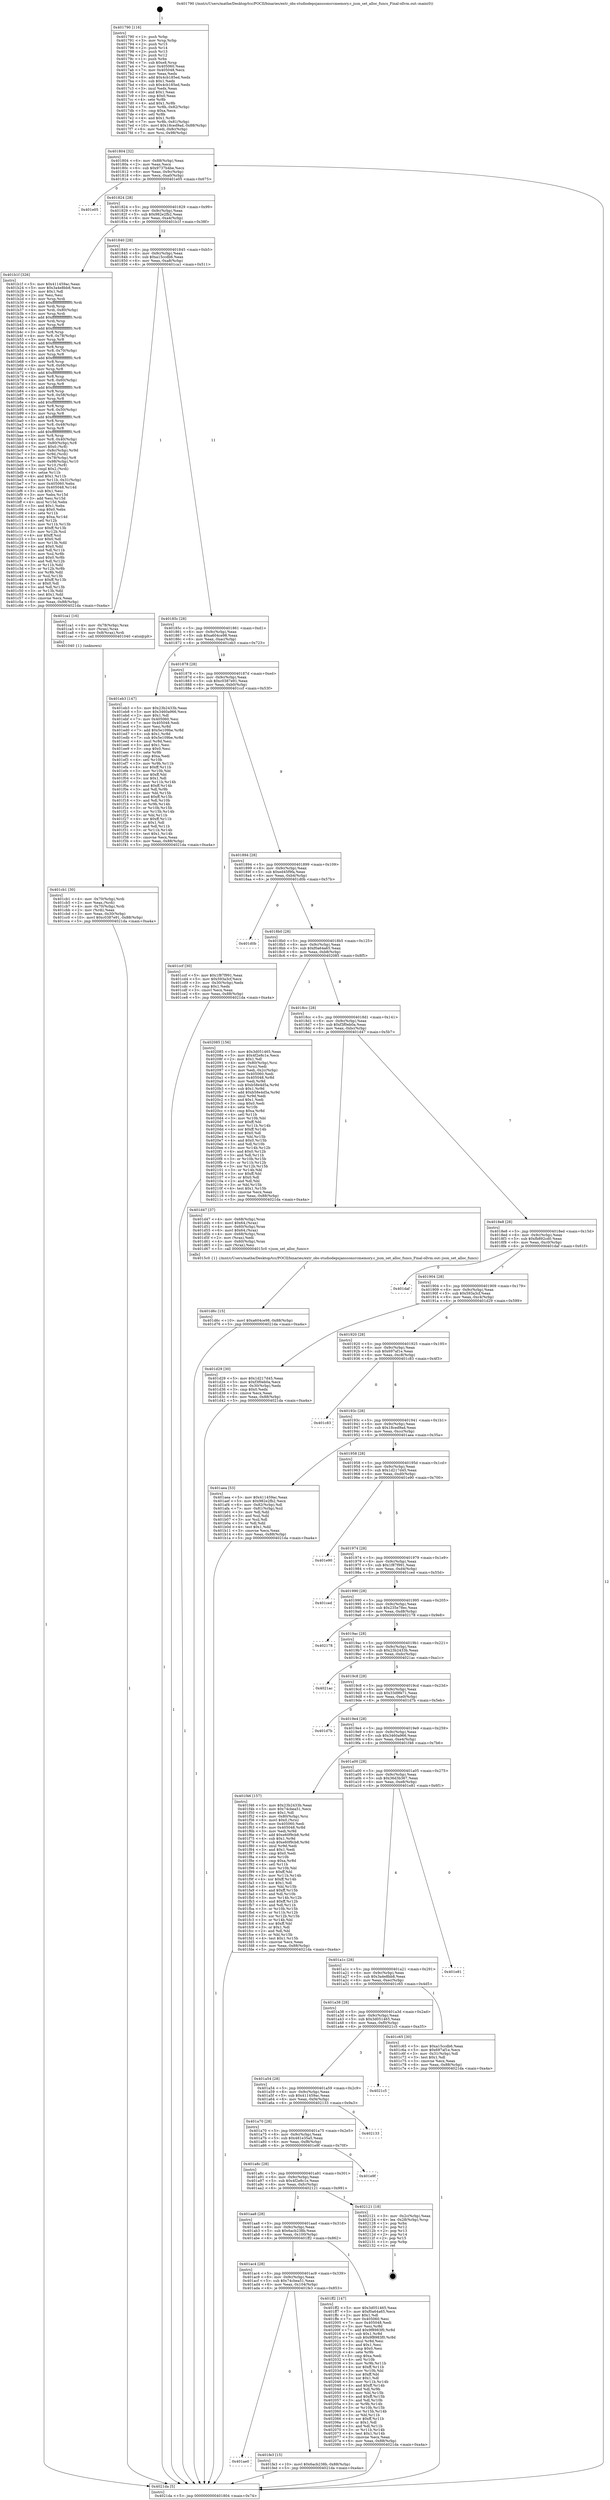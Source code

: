 digraph "0x401790" {
  label = "0x401790 (/mnt/c/Users/mathe/Desktop/tcc/POCII/binaries/extr_obs-studiodepsjanssonsrcmemory.c_json_set_alloc_funcs_Final-ollvm.out::main(0))"
  labelloc = "t"
  node[shape=record]

  Entry [label="",width=0.3,height=0.3,shape=circle,fillcolor=black,style=filled]
  "0x401804" [label="{
     0x401804 [32]\l
     | [instrs]\l
     &nbsp;&nbsp;0x401804 \<+6\>: mov -0x88(%rbp),%eax\l
     &nbsp;&nbsp;0x40180a \<+2\>: mov %eax,%ecx\l
     &nbsp;&nbsp;0x40180c \<+6\>: sub $0x9737b4be,%ecx\l
     &nbsp;&nbsp;0x401812 \<+6\>: mov %eax,-0x9c(%rbp)\l
     &nbsp;&nbsp;0x401818 \<+6\>: mov %ecx,-0xa0(%rbp)\l
     &nbsp;&nbsp;0x40181e \<+6\>: je 0000000000401e05 \<main+0x675\>\l
  }"]
  "0x401e05" [label="{
     0x401e05\l
  }", style=dashed]
  "0x401824" [label="{
     0x401824 [28]\l
     | [instrs]\l
     &nbsp;&nbsp;0x401824 \<+5\>: jmp 0000000000401829 \<main+0x99\>\l
     &nbsp;&nbsp;0x401829 \<+6\>: mov -0x9c(%rbp),%eax\l
     &nbsp;&nbsp;0x40182f \<+5\>: sub $0x982e2fb2,%eax\l
     &nbsp;&nbsp;0x401834 \<+6\>: mov %eax,-0xa4(%rbp)\l
     &nbsp;&nbsp;0x40183a \<+6\>: je 0000000000401b1f \<main+0x38f\>\l
  }"]
  Exit [label="",width=0.3,height=0.3,shape=circle,fillcolor=black,style=filled,peripheries=2]
  "0x401b1f" [label="{
     0x401b1f [326]\l
     | [instrs]\l
     &nbsp;&nbsp;0x401b1f \<+5\>: mov $0x411459ac,%eax\l
     &nbsp;&nbsp;0x401b24 \<+5\>: mov $0x3a4e8bb8,%ecx\l
     &nbsp;&nbsp;0x401b29 \<+2\>: mov $0x1,%dl\l
     &nbsp;&nbsp;0x401b2b \<+2\>: xor %esi,%esi\l
     &nbsp;&nbsp;0x401b2d \<+3\>: mov %rsp,%rdi\l
     &nbsp;&nbsp;0x401b30 \<+4\>: add $0xfffffffffffffff0,%rdi\l
     &nbsp;&nbsp;0x401b34 \<+3\>: mov %rdi,%rsp\l
     &nbsp;&nbsp;0x401b37 \<+4\>: mov %rdi,-0x80(%rbp)\l
     &nbsp;&nbsp;0x401b3b \<+3\>: mov %rsp,%rdi\l
     &nbsp;&nbsp;0x401b3e \<+4\>: add $0xfffffffffffffff0,%rdi\l
     &nbsp;&nbsp;0x401b42 \<+3\>: mov %rdi,%rsp\l
     &nbsp;&nbsp;0x401b45 \<+3\>: mov %rsp,%r8\l
     &nbsp;&nbsp;0x401b48 \<+4\>: add $0xfffffffffffffff0,%r8\l
     &nbsp;&nbsp;0x401b4c \<+3\>: mov %r8,%rsp\l
     &nbsp;&nbsp;0x401b4f \<+4\>: mov %r8,-0x78(%rbp)\l
     &nbsp;&nbsp;0x401b53 \<+3\>: mov %rsp,%r8\l
     &nbsp;&nbsp;0x401b56 \<+4\>: add $0xfffffffffffffff0,%r8\l
     &nbsp;&nbsp;0x401b5a \<+3\>: mov %r8,%rsp\l
     &nbsp;&nbsp;0x401b5d \<+4\>: mov %r8,-0x70(%rbp)\l
     &nbsp;&nbsp;0x401b61 \<+3\>: mov %rsp,%r8\l
     &nbsp;&nbsp;0x401b64 \<+4\>: add $0xfffffffffffffff0,%r8\l
     &nbsp;&nbsp;0x401b68 \<+3\>: mov %r8,%rsp\l
     &nbsp;&nbsp;0x401b6b \<+4\>: mov %r8,-0x68(%rbp)\l
     &nbsp;&nbsp;0x401b6f \<+3\>: mov %rsp,%r8\l
     &nbsp;&nbsp;0x401b72 \<+4\>: add $0xfffffffffffffff0,%r8\l
     &nbsp;&nbsp;0x401b76 \<+3\>: mov %r8,%rsp\l
     &nbsp;&nbsp;0x401b79 \<+4\>: mov %r8,-0x60(%rbp)\l
     &nbsp;&nbsp;0x401b7d \<+3\>: mov %rsp,%r8\l
     &nbsp;&nbsp;0x401b80 \<+4\>: add $0xfffffffffffffff0,%r8\l
     &nbsp;&nbsp;0x401b84 \<+3\>: mov %r8,%rsp\l
     &nbsp;&nbsp;0x401b87 \<+4\>: mov %r8,-0x58(%rbp)\l
     &nbsp;&nbsp;0x401b8b \<+3\>: mov %rsp,%r8\l
     &nbsp;&nbsp;0x401b8e \<+4\>: add $0xfffffffffffffff0,%r8\l
     &nbsp;&nbsp;0x401b92 \<+3\>: mov %r8,%rsp\l
     &nbsp;&nbsp;0x401b95 \<+4\>: mov %r8,-0x50(%rbp)\l
     &nbsp;&nbsp;0x401b99 \<+3\>: mov %rsp,%r8\l
     &nbsp;&nbsp;0x401b9c \<+4\>: add $0xfffffffffffffff0,%r8\l
     &nbsp;&nbsp;0x401ba0 \<+3\>: mov %r8,%rsp\l
     &nbsp;&nbsp;0x401ba3 \<+4\>: mov %r8,-0x48(%rbp)\l
     &nbsp;&nbsp;0x401ba7 \<+3\>: mov %rsp,%r8\l
     &nbsp;&nbsp;0x401baa \<+4\>: add $0xfffffffffffffff0,%r8\l
     &nbsp;&nbsp;0x401bae \<+3\>: mov %r8,%rsp\l
     &nbsp;&nbsp;0x401bb1 \<+4\>: mov %r8,-0x40(%rbp)\l
     &nbsp;&nbsp;0x401bb5 \<+4\>: mov -0x80(%rbp),%r8\l
     &nbsp;&nbsp;0x401bb9 \<+7\>: movl $0x0,(%r8)\l
     &nbsp;&nbsp;0x401bc0 \<+7\>: mov -0x8c(%rbp),%r9d\l
     &nbsp;&nbsp;0x401bc7 \<+3\>: mov %r9d,(%rdi)\l
     &nbsp;&nbsp;0x401bca \<+4\>: mov -0x78(%rbp),%r8\l
     &nbsp;&nbsp;0x401bce \<+7\>: mov -0x98(%rbp),%r10\l
     &nbsp;&nbsp;0x401bd5 \<+3\>: mov %r10,(%r8)\l
     &nbsp;&nbsp;0x401bd8 \<+3\>: cmpl $0x2,(%rdi)\l
     &nbsp;&nbsp;0x401bdb \<+4\>: setne %r11b\l
     &nbsp;&nbsp;0x401bdf \<+4\>: and $0x1,%r11b\l
     &nbsp;&nbsp;0x401be3 \<+4\>: mov %r11b,-0x31(%rbp)\l
     &nbsp;&nbsp;0x401be7 \<+7\>: mov 0x405060,%ebx\l
     &nbsp;&nbsp;0x401bee \<+8\>: mov 0x405048,%r14d\l
     &nbsp;&nbsp;0x401bf6 \<+3\>: sub $0x1,%esi\l
     &nbsp;&nbsp;0x401bf9 \<+3\>: mov %ebx,%r15d\l
     &nbsp;&nbsp;0x401bfc \<+3\>: add %esi,%r15d\l
     &nbsp;&nbsp;0x401bff \<+4\>: imul %r15d,%ebx\l
     &nbsp;&nbsp;0x401c03 \<+3\>: and $0x1,%ebx\l
     &nbsp;&nbsp;0x401c06 \<+3\>: cmp $0x0,%ebx\l
     &nbsp;&nbsp;0x401c09 \<+4\>: sete %r11b\l
     &nbsp;&nbsp;0x401c0d \<+4\>: cmp $0xa,%r14d\l
     &nbsp;&nbsp;0x401c11 \<+4\>: setl %r12b\l
     &nbsp;&nbsp;0x401c15 \<+3\>: mov %r11b,%r13b\l
     &nbsp;&nbsp;0x401c18 \<+4\>: xor $0xff,%r13b\l
     &nbsp;&nbsp;0x401c1c \<+3\>: mov %r12b,%sil\l
     &nbsp;&nbsp;0x401c1f \<+4\>: xor $0xff,%sil\l
     &nbsp;&nbsp;0x401c23 \<+3\>: xor $0x0,%dl\l
     &nbsp;&nbsp;0x401c26 \<+3\>: mov %r13b,%dil\l
     &nbsp;&nbsp;0x401c29 \<+4\>: and $0x0,%dil\l
     &nbsp;&nbsp;0x401c2d \<+3\>: and %dl,%r11b\l
     &nbsp;&nbsp;0x401c30 \<+3\>: mov %sil,%r8b\l
     &nbsp;&nbsp;0x401c33 \<+4\>: and $0x0,%r8b\l
     &nbsp;&nbsp;0x401c37 \<+3\>: and %dl,%r12b\l
     &nbsp;&nbsp;0x401c3a \<+3\>: or %r11b,%dil\l
     &nbsp;&nbsp;0x401c3d \<+3\>: or %r12b,%r8b\l
     &nbsp;&nbsp;0x401c40 \<+3\>: xor %r8b,%dil\l
     &nbsp;&nbsp;0x401c43 \<+3\>: or %sil,%r13b\l
     &nbsp;&nbsp;0x401c46 \<+4\>: xor $0xff,%r13b\l
     &nbsp;&nbsp;0x401c4a \<+3\>: or $0x0,%dl\l
     &nbsp;&nbsp;0x401c4d \<+3\>: and %dl,%r13b\l
     &nbsp;&nbsp;0x401c50 \<+3\>: or %r13b,%dil\l
     &nbsp;&nbsp;0x401c53 \<+4\>: test $0x1,%dil\l
     &nbsp;&nbsp;0x401c57 \<+3\>: cmovne %ecx,%eax\l
     &nbsp;&nbsp;0x401c5a \<+6\>: mov %eax,-0x88(%rbp)\l
     &nbsp;&nbsp;0x401c60 \<+5\>: jmp 00000000004021da \<main+0xa4a\>\l
  }"]
  "0x401840" [label="{
     0x401840 [28]\l
     | [instrs]\l
     &nbsp;&nbsp;0x401840 \<+5\>: jmp 0000000000401845 \<main+0xb5\>\l
     &nbsp;&nbsp;0x401845 \<+6\>: mov -0x9c(%rbp),%eax\l
     &nbsp;&nbsp;0x40184b \<+5\>: sub $0xa15ccdb6,%eax\l
     &nbsp;&nbsp;0x401850 \<+6\>: mov %eax,-0xa8(%rbp)\l
     &nbsp;&nbsp;0x401856 \<+6\>: je 0000000000401ca1 \<main+0x511\>\l
  }"]
  "0x401ae0" [label="{
     0x401ae0\l
  }", style=dashed]
  "0x401ca1" [label="{
     0x401ca1 [16]\l
     | [instrs]\l
     &nbsp;&nbsp;0x401ca1 \<+4\>: mov -0x78(%rbp),%rax\l
     &nbsp;&nbsp;0x401ca5 \<+3\>: mov (%rax),%rax\l
     &nbsp;&nbsp;0x401ca8 \<+4\>: mov 0x8(%rax),%rdi\l
     &nbsp;&nbsp;0x401cac \<+5\>: call 0000000000401040 \<atoi@plt\>\l
     | [calls]\l
     &nbsp;&nbsp;0x401040 \{1\} (unknown)\l
  }"]
  "0x40185c" [label="{
     0x40185c [28]\l
     | [instrs]\l
     &nbsp;&nbsp;0x40185c \<+5\>: jmp 0000000000401861 \<main+0xd1\>\l
     &nbsp;&nbsp;0x401861 \<+6\>: mov -0x9c(%rbp),%eax\l
     &nbsp;&nbsp;0x401867 \<+5\>: sub $0xa604ce98,%eax\l
     &nbsp;&nbsp;0x40186c \<+6\>: mov %eax,-0xac(%rbp)\l
     &nbsp;&nbsp;0x401872 \<+6\>: je 0000000000401eb3 \<main+0x723\>\l
  }"]
  "0x401fe3" [label="{
     0x401fe3 [15]\l
     | [instrs]\l
     &nbsp;&nbsp;0x401fe3 \<+10\>: movl $0x6acb238b,-0x88(%rbp)\l
     &nbsp;&nbsp;0x401fed \<+5\>: jmp 00000000004021da \<main+0xa4a\>\l
  }"]
  "0x401eb3" [label="{
     0x401eb3 [147]\l
     | [instrs]\l
     &nbsp;&nbsp;0x401eb3 \<+5\>: mov $0x23b2433b,%eax\l
     &nbsp;&nbsp;0x401eb8 \<+5\>: mov $0x3460a966,%ecx\l
     &nbsp;&nbsp;0x401ebd \<+2\>: mov $0x1,%dl\l
     &nbsp;&nbsp;0x401ebf \<+7\>: mov 0x405060,%esi\l
     &nbsp;&nbsp;0x401ec6 \<+7\>: mov 0x405048,%edi\l
     &nbsp;&nbsp;0x401ecd \<+3\>: mov %esi,%r8d\l
     &nbsp;&nbsp;0x401ed0 \<+7\>: add $0x5e109be,%r8d\l
     &nbsp;&nbsp;0x401ed7 \<+4\>: sub $0x1,%r8d\l
     &nbsp;&nbsp;0x401edb \<+7\>: sub $0x5e109be,%r8d\l
     &nbsp;&nbsp;0x401ee2 \<+4\>: imul %r8d,%esi\l
     &nbsp;&nbsp;0x401ee6 \<+3\>: and $0x1,%esi\l
     &nbsp;&nbsp;0x401ee9 \<+3\>: cmp $0x0,%esi\l
     &nbsp;&nbsp;0x401eec \<+4\>: sete %r9b\l
     &nbsp;&nbsp;0x401ef0 \<+3\>: cmp $0xa,%edi\l
     &nbsp;&nbsp;0x401ef3 \<+4\>: setl %r10b\l
     &nbsp;&nbsp;0x401ef7 \<+3\>: mov %r9b,%r11b\l
     &nbsp;&nbsp;0x401efa \<+4\>: xor $0xff,%r11b\l
     &nbsp;&nbsp;0x401efe \<+3\>: mov %r10b,%bl\l
     &nbsp;&nbsp;0x401f01 \<+3\>: xor $0xff,%bl\l
     &nbsp;&nbsp;0x401f04 \<+3\>: xor $0x1,%dl\l
     &nbsp;&nbsp;0x401f07 \<+3\>: mov %r11b,%r14b\l
     &nbsp;&nbsp;0x401f0a \<+4\>: and $0xff,%r14b\l
     &nbsp;&nbsp;0x401f0e \<+3\>: and %dl,%r9b\l
     &nbsp;&nbsp;0x401f11 \<+3\>: mov %bl,%r15b\l
     &nbsp;&nbsp;0x401f14 \<+4\>: and $0xff,%r15b\l
     &nbsp;&nbsp;0x401f18 \<+3\>: and %dl,%r10b\l
     &nbsp;&nbsp;0x401f1b \<+3\>: or %r9b,%r14b\l
     &nbsp;&nbsp;0x401f1e \<+3\>: or %r10b,%r15b\l
     &nbsp;&nbsp;0x401f21 \<+3\>: xor %r15b,%r14b\l
     &nbsp;&nbsp;0x401f24 \<+3\>: or %bl,%r11b\l
     &nbsp;&nbsp;0x401f27 \<+4\>: xor $0xff,%r11b\l
     &nbsp;&nbsp;0x401f2b \<+3\>: or $0x1,%dl\l
     &nbsp;&nbsp;0x401f2e \<+3\>: and %dl,%r11b\l
     &nbsp;&nbsp;0x401f31 \<+3\>: or %r11b,%r14b\l
     &nbsp;&nbsp;0x401f34 \<+4\>: test $0x1,%r14b\l
     &nbsp;&nbsp;0x401f38 \<+3\>: cmovne %ecx,%eax\l
     &nbsp;&nbsp;0x401f3b \<+6\>: mov %eax,-0x88(%rbp)\l
     &nbsp;&nbsp;0x401f41 \<+5\>: jmp 00000000004021da \<main+0xa4a\>\l
  }"]
  "0x401878" [label="{
     0x401878 [28]\l
     | [instrs]\l
     &nbsp;&nbsp;0x401878 \<+5\>: jmp 000000000040187d \<main+0xed\>\l
     &nbsp;&nbsp;0x40187d \<+6\>: mov -0x9c(%rbp),%eax\l
     &nbsp;&nbsp;0x401883 \<+5\>: sub $0xc0387e91,%eax\l
     &nbsp;&nbsp;0x401888 \<+6\>: mov %eax,-0xb0(%rbp)\l
     &nbsp;&nbsp;0x40188e \<+6\>: je 0000000000401ccf \<main+0x53f\>\l
  }"]
  "0x401ac4" [label="{
     0x401ac4 [28]\l
     | [instrs]\l
     &nbsp;&nbsp;0x401ac4 \<+5\>: jmp 0000000000401ac9 \<main+0x339\>\l
     &nbsp;&nbsp;0x401ac9 \<+6\>: mov -0x9c(%rbp),%eax\l
     &nbsp;&nbsp;0x401acf \<+5\>: sub $0x74cbea51,%eax\l
     &nbsp;&nbsp;0x401ad4 \<+6\>: mov %eax,-0x104(%rbp)\l
     &nbsp;&nbsp;0x401ada \<+6\>: je 0000000000401fe3 \<main+0x853\>\l
  }"]
  "0x401ccf" [label="{
     0x401ccf [30]\l
     | [instrs]\l
     &nbsp;&nbsp;0x401ccf \<+5\>: mov $0x1f87f991,%eax\l
     &nbsp;&nbsp;0x401cd4 \<+5\>: mov $0x593a3cf,%ecx\l
     &nbsp;&nbsp;0x401cd9 \<+3\>: mov -0x30(%rbp),%edx\l
     &nbsp;&nbsp;0x401cdc \<+3\>: cmp $0x1,%edx\l
     &nbsp;&nbsp;0x401cdf \<+3\>: cmovl %ecx,%eax\l
     &nbsp;&nbsp;0x401ce2 \<+6\>: mov %eax,-0x88(%rbp)\l
     &nbsp;&nbsp;0x401ce8 \<+5\>: jmp 00000000004021da \<main+0xa4a\>\l
  }"]
  "0x401894" [label="{
     0x401894 [28]\l
     | [instrs]\l
     &nbsp;&nbsp;0x401894 \<+5\>: jmp 0000000000401899 \<main+0x109\>\l
     &nbsp;&nbsp;0x401899 \<+6\>: mov -0x9c(%rbp),%eax\l
     &nbsp;&nbsp;0x40189f \<+5\>: sub $0xed45f9fa,%eax\l
     &nbsp;&nbsp;0x4018a4 \<+6\>: mov %eax,-0xb4(%rbp)\l
     &nbsp;&nbsp;0x4018aa \<+6\>: je 0000000000401d0b \<main+0x57b\>\l
  }"]
  "0x401ff2" [label="{
     0x401ff2 [147]\l
     | [instrs]\l
     &nbsp;&nbsp;0x401ff2 \<+5\>: mov $0x3d051465,%eax\l
     &nbsp;&nbsp;0x401ff7 \<+5\>: mov $0xf0a64a65,%ecx\l
     &nbsp;&nbsp;0x401ffc \<+2\>: mov $0x1,%dl\l
     &nbsp;&nbsp;0x401ffe \<+7\>: mov 0x405060,%esi\l
     &nbsp;&nbsp;0x402005 \<+7\>: mov 0x405048,%edi\l
     &nbsp;&nbsp;0x40200c \<+3\>: mov %esi,%r8d\l
     &nbsp;&nbsp;0x40200f \<+7\>: add $0x9f8983f0,%r8d\l
     &nbsp;&nbsp;0x402016 \<+4\>: sub $0x1,%r8d\l
     &nbsp;&nbsp;0x40201a \<+7\>: sub $0x9f8983f0,%r8d\l
     &nbsp;&nbsp;0x402021 \<+4\>: imul %r8d,%esi\l
     &nbsp;&nbsp;0x402025 \<+3\>: and $0x1,%esi\l
     &nbsp;&nbsp;0x402028 \<+3\>: cmp $0x0,%esi\l
     &nbsp;&nbsp;0x40202b \<+4\>: sete %r9b\l
     &nbsp;&nbsp;0x40202f \<+3\>: cmp $0xa,%edi\l
     &nbsp;&nbsp;0x402032 \<+4\>: setl %r10b\l
     &nbsp;&nbsp;0x402036 \<+3\>: mov %r9b,%r11b\l
     &nbsp;&nbsp;0x402039 \<+4\>: xor $0xff,%r11b\l
     &nbsp;&nbsp;0x40203d \<+3\>: mov %r10b,%bl\l
     &nbsp;&nbsp;0x402040 \<+3\>: xor $0xff,%bl\l
     &nbsp;&nbsp;0x402043 \<+3\>: xor $0x1,%dl\l
     &nbsp;&nbsp;0x402046 \<+3\>: mov %r11b,%r14b\l
     &nbsp;&nbsp;0x402049 \<+4\>: and $0xff,%r14b\l
     &nbsp;&nbsp;0x40204d \<+3\>: and %dl,%r9b\l
     &nbsp;&nbsp;0x402050 \<+3\>: mov %bl,%r15b\l
     &nbsp;&nbsp;0x402053 \<+4\>: and $0xff,%r15b\l
     &nbsp;&nbsp;0x402057 \<+3\>: and %dl,%r10b\l
     &nbsp;&nbsp;0x40205a \<+3\>: or %r9b,%r14b\l
     &nbsp;&nbsp;0x40205d \<+3\>: or %r10b,%r15b\l
     &nbsp;&nbsp;0x402060 \<+3\>: xor %r15b,%r14b\l
     &nbsp;&nbsp;0x402063 \<+3\>: or %bl,%r11b\l
     &nbsp;&nbsp;0x402066 \<+4\>: xor $0xff,%r11b\l
     &nbsp;&nbsp;0x40206a \<+3\>: or $0x1,%dl\l
     &nbsp;&nbsp;0x40206d \<+3\>: and %dl,%r11b\l
     &nbsp;&nbsp;0x402070 \<+3\>: or %r11b,%r14b\l
     &nbsp;&nbsp;0x402073 \<+4\>: test $0x1,%r14b\l
     &nbsp;&nbsp;0x402077 \<+3\>: cmovne %ecx,%eax\l
     &nbsp;&nbsp;0x40207a \<+6\>: mov %eax,-0x88(%rbp)\l
     &nbsp;&nbsp;0x402080 \<+5\>: jmp 00000000004021da \<main+0xa4a\>\l
  }"]
  "0x401d0b" [label="{
     0x401d0b\l
  }", style=dashed]
  "0x4018b0" [label="{
     0x4018b0 [28]\l
     | [instrs]\l
     &nbsp;&nbsp;0x4018b0 \<+5\>: jmp 00000000004018b5 \<main+0x125\>\l
     &nbsp;&nbsp;0x4018b5 \<+6\>: mov -0x9c(%rbp),%eax\l
     &nbsp;&nbsp;0x4018bb \<+5\>: sub $0xf0a64a65,%eax\l
     &nbsp;&nbsp;0x4018c0 \<+6\>: mov %eax,-0xb8(%rbp)\l
     &nbsp;&nbsp;0x4018c6 \<+6\>: je 0000000000402085 \<main+0x8f5\>\l
  }"]
  "0x401aa8" [label="{
     0x401aa8 [28]\l
     | [instrs]\l
     &nbsp;&nbsp;0x401aa8 \<+5\>: jmp 0000000000401aad \<main+0x31d\>\l
     &nbsp;&nbsp;0x401aad \<+6\>: mov -0x9c(%rbp),%eax\l
     &nbsp;&nbsp;0x401ab3 \<+5\>: sub $0x6acb238b,%eax\l
     &nbsp;&nbsp;0x401ab8 \<+6\>: mov %eax,-0x100(%rbp)\l
     &nbsp;&nbsp;0x401abe \<+6\>: je 0000000000401ff2 \<main+0x862\>\l
  }"]
  "0x402085" [label="{
     0x402085 [156]\l
     | [instrs]\l
     &nbsp;&nbsp;0x402085 \<+5\>: mov $0x3d051465,%eax\l
     &nbsp;&nbsp;0x40208a \<+5\>: mov $0x4f2e8c1e,%ecx\l
     &nbsp;&nbsp;0x40208f \<+2\>: mov $0x1,%dl\l
     &nbsp;&nbsp;0x402091 \<+4\>: mov -0x80(%rbp),%rsi\l
     &nbsp;&nbsp;0x402095 \<+2\>: mov (%rsi),%edi\l
     &nbsp;&nbsp;0x402097 \<+3\>: mov %edi,-0x2c(%rbp)\l
     &nbsp;&nbsp;0x40209a \<+7\>: mov 0x405060,%edi\l
     &nbsp;&nbsp;0x4020a1 \<+8\>: mov 0x405048,%r8d\l
     &nbsp;&nbsp;0x4020a9 \<+3\>: mov %edi,%r9d\l
     &nbsp;&nbsp;0x4020ac \<+7\>: sub $0xb58e4d5a,%r9d\l
     &nbsp;&nbsp;0x4020b3 \<+4\>: sub $0x1,%r9d\l
     &nbsp;&nbsp;0x4020b7 \<+7\>: add $0xb58e4d5a,%r9d\l
     &nbsp;&nbsp;0x4020be \<+4\>: imul %r9d,%edi\l
     &nbsp;&nbsp;0x4020c2 \<+3\>: and $0x1,%edi\l
     &nbsp;&nbsp;0x4020c5 \<+3\>: cmp $0x0,%edi\l
     &nbsp;&nbsp;0x4020c8 \<+4\>: sete %r10b\l
     &nbsp;&nbsp;0x4020cc \<+4\>: cmp $0xa,%r8d\l
     &nbsp;&nbsp;0x4020d0 \<+4\>: setl %r11b\l
     &nbsp;&nbsp;0x4020d4 \<+3\>: mov %r10b,%bl\l
     &nbsp;&nbsp;0x4020d7 \<+3\>: xor $0xff,%bl\l
     &nbsp;&nbsp;0x4020da \<+3\>: mov %r11b,%r14b\l
     &nbsp;&nbsp;0x4020dd \<+4\>: xor $0xff,%r14b\l
     &nbsp;&nbsp;0x4020e1 \<+3\>: xor $0x0,%dl\l
     &nbsp;&nbsp;0x4020e4 \<+3\>: mov %bl,%r15b\l
     &nbsp;&nbsp;0x4020e7 \<+4\>: and $0x0,%r15b\l
     &nbsp;&nbsp;0x4020eb \<+3\>: and %dl,%r10b\l
     &nbsp;&nbsp;0x4020ee \<+3\>: mov %r14b,%r12b\l
     &nbsp;&nbsp;0x4020f1 \<+4\>: and $0x0,%r12b\l
     &nbsp;&nbsp;0x4020f5 \<+3\>: and %dl,%r11b\l
     &nbsp;&nbsp;0x4020f8 \<+3\>: or %r10b,%r15b\l
     &nbsp;&nbsp;0x4020fb \<+3\>: or %r11b,%r12b\l
     &nbsp;&nbsp;0x4020fe \<+3\>: xor %r12b,%r15b\l
     &nbsp;&nbsp;0x402101 \<+3\>: or %r14b,%bl\l
     &nbsp;&nbsp;0x402104 \<+3\>: xor $0xff,%bl\l
     &nbsp;&nbsp;0x402107 \<+3\>: or $0x0,%dl\l
     &nbsp;&nbsp;0x40210a \<+2\>: and %dl,%bl\l
     &nbsp;&nbsp;0x40210c \<+3\>: or %bl,%r15b\l
     &nbsp;&nbsp;0x40210f \<+4\>: test $0x1,%r15b\l
     &nbsp;&nbsp;0x402113 \<+3\>: cmovne %ecx,%eax\l
     &nbsp;&nbsp;0x402116 \<+6\>: mov %eax,-0x88(%rbp)\l
     &nbsp;&nbsp;0x40211c \<+5\>: jmp 00000000004021da \<main+0xa4a\>\l
  }"]
  "0x4018cc" [label="{
     0x4018cc [28]\l
     | [instrs]\l
     &nbsp;&nbsp;0x4018cc \<+5\>: jmp 00000000004018d1 \<main+0x141\>\l
     &nbsp;&nbsp;0x4018d1 \<+6\>: mov -0x9c(%rbp),%eax\l
     &nbsp;&nbsp;0x4018d7 \<+5\>: sub $0xf3f0eb0a,%eax\l
     &nbsp;&nbsp;0x4018dc \<+6\>: mov %eax,-0xbc(%rbp)\l
     &nbsp;&nbsp;0x4018e2 \<+6\>: je 0000000000401d47 \<main+0x5b7\>\l
  }"]
  "0x402121" [label="{
     0x402121 [18]\l
     | [instrs]\l
     &nbsp;&nbsp;0x402121 \<+3\>: mov -0x2c(%rbp),%eax\l
     &nbsp;&nbsp;0x402124 \<+4\>: lea -0x28(%rbp),%rsp\l
     &nbsp;&nbsp;0x402128 \<+1\>: pop %rbx\l
     &nbsp;&nbsp;0x402129 \<+2\>: pop %r12\l
     &nbsp;&nbsp;0x40212b \<+2\>: pop %r13\l
     &nbsp;&nbsp;0x40212d \<+2\>: pop %r14\l
     &nbsp;&nbsp;0x40212f \<+2\>: pop %r15\l
     &nbsp;&nbsp;0x402131 \<+1\>: pop %rbp\l
     &nbsp;&nbsp;0x402132 \<+1\>: ret\l
  }"]
  "0x401d47" [label="{
     0x401d47 [37]\l
     | [instrs]\l
     &nbsp;&nbsp;0x401d47 \<+4\>: mov -0x68(%rbp),%rax\l
     &nbsp;&nbsp;0x401d4b \<+6\>: movl $0x64,(%rax)\l
     &nbsp;&nbsp;0x401d51 \<+4\>: mov -0x60(%rbp),%rax\l
     &nbsp;&nbsp;0x401d55 \<+6\>: movl $0x64,(%rax)\l
     &nbsp;&nbsp;0x401d5b \<+4\>: mov -0x68(%rbp),%rax\l
     &nbsp;&nbsp;0x401d5f \<+2\>: mov (%rax),%edi\l
     &nbsp;&nbsp;0x401d61 \<+4\>: mov -0x60(%rbp),%rax\l
     &nbsp;&nbsp;0x401d65 \<+2\>: mov (%rax),%esi\l
     &nbsp;&nbsp;0x401d67 \<+5\>: call 00000000004015c0 \<json_set_alloc_funcs\>\l
     | [calls]\l
     &nbsp;&nbsp;0x4015c0 \{1\} (/mnt/c/Users/mathe/Desktop/tcc/POCII/binaries/extr_obs-studiodepsjanssonsrcmemory.c_json_set_alloc_funcs_Final-ollvm.out::json_set_alloc_funcs)\l
  }"]
  "0x4018e8" [label="{
     0x4018e8 [28]\l
     | [instrs]\l
     &nbsp;&nbsp;0x4018e8 \<+5\>: jmp 00000000004018ed \<main+0x15d\>\l
     &nbsp;&nbsp;0x4018ed \<+6\>: mov -0x9c(%rbp),%eax\l
     &nbsp;&nbsp;0x4018f3 \<+5\>: sub $0xfb892cd0,%eax\l
     &nbsp;&nbsp;0x4018f8 \<+6\>: mov %eax,-0xc0(%rbp)\l
     &nbsp;&nbsp;0x4018fe \<+6\>: je 0000000000401daf \<main+0x61f\>\l
  }"]
  "0x401a8c" [label="{
     0x401a8c [28]\l
     | [instrs]\l
     &nbsp;&nbsp;0x401a8c \<+5\>: jmp 0000000000401a91 \<main+0x301\>\l
     &nbsp;&nbsp;0x401a91 \<+6\>: mov -0x9c(%rbp),%eax\l
     &nbsp;&nbsp;0x401a97 \<+5\>: sub $0x4f2e8c1e,%eax\l
     &nbsp;&nbsp;0x401a9c \<+6\>: mov %eax,-0xfc(%rbp)\l
     &nbsp;&nbsp;0x401aa2 \<+6\>: je 0000000000402121 \<main+0x991\>\l
  }"]
  "0x401daf" [label="{
     0x401daf\l
  }", style=dashed]
  "0x401904" [label="{
     0x401904 [28]\l
     | [instrs]\l
     &nbsp;&nbsp;0x401904 \<+5\>: jmp 0000000000401909 \<main+0x179\>\l
     &nbsp;&nbsp;0x401909 \<+6\>: mov -0x9c(%rbp),%eax\l
     &nbsp;&nbsp;0x40190f \<+5\>: sub $0x593a3cf,%eax\l
     &nbsp;&nbsp;0x401914 \<+6\>: mov %eax,-0xc4(%rbp)\l
     &nbsp;&nbsp;0x40191a \<+6\>: je 0000000000401d29 \<main+0x599\>\l
  }"]
  "0x401e9f" [label="{
     0x401e9f\l
  }", style=dashed]
  "0x401d29" [label="{
     0x401d29 [30]\l
     | [instrs]\l
     &nbsp;&nbsp;0x401d29 \<+5\>: mov $0x1d217d45,%eax\l
     &nbsp;&nbsp;0x401d2e \<+5\>: mov $0xf3f0eb0a,%ecx\l
     &nbsp;&nbsp;0x401d33 \<+3\>: mov -0x30(%rbp),%edx\l
     &nbsp;&nbsp;0x401d36 \<+3\>: cmp $0x0,%edx\l
     &nbsp;&nbsp;0x401d39 \<+3\>: cmove %ecx,%eax\l
     &nbsp;&nbsp;0x401d3c \<+6\>: mov %eax,-0x88(%rbp)\l
     &nbsp;&nbsp;0x401d42 \<+5\>: jmp 00000000004021da \<main+0xa4a\>\l
  }"]
  "0x401920" [label="{
     0x401920 [28]\l
     | [instrs]\l
     &nbsp;&nbsp;0x401920 \<+5\>: jmp 0000000000401925 \<main+0x195\>\l
     &nbsp;&nbsp;0x401925 \<+6\>: mov -0x9c(%rbp),%eax\l
     &nbsp;&nbsp;0x40192b \<+5\>: sub $0x697af1e,%eax\l
     &nbsp;&nbsp;0x401930 \<+6\>: mov %eax,-0xc8(%rbp)\l
     &nbsp;&nbsp;0x401936 \<+6\>: je 0000000000401c83 \<main+0x4f3\>\l
  }"]
  "0x401a70" [label="{
     0x401a70 [28]\l
     | [instrs]\l
     &nbsp;&nbsp;0x401a70 \<+5\>: jmp 0000000000401a75 \<main+0x2e5\>\l
     &nbsp;&nbsp;0x401a75 \<+6\>: mov -0x9c(%rbp),%eax\l
     &nbsp;&nbsp;0x401a7b \<+5\>: sub $0x481e35a5,%eax\l
     &nbsp;&nbsp;0x401a80 \<+6\>: mov %eax,-0xf8(%rbp)\l
     &nbsp;&nbsp;0x401a86 \<+6\>: je 0000000000401e9f \<main+0x70f\>\l
  }"]
  "0x401c83" [label="{
     0x401c83\l
  }", style=dashed]
  "0x40193c" [label="{
     0x40193c [28]\l
     | [instrs]\l
     &nbsp;&nbsp;0x40193c \<+5\>: jmp 0000000000401941 \<main+0x1b1\>\l
     &nbsp;&nbsp;0x401941 \<+6\>: mov -0x9c(%rbp),%eax\l
     &nbsp;&nbsp;0x401947 \<+5\>: sub $0x18ced9ad,%eax\l
     &nbsp;&nbsp;0x40194c \<+6\>: mov %eax,-0xcc(%rbp)\l
     &nbsp;&nbsp;0x401952 \<+6\>: je 0000000000401aea \<main+0x35a\>\l
  }"]
  "0x402133" [label="{
     0x402133\l
  }", style=dashed]
  "0x401aea" [label="{
     0x401aea [53]\l
     | [instrs]\l
     &nbsp;&nbsp;0x401aea \<+5\>: mov $0x411459ac,%eax\l
     &nbsp;&nbsp;0x401aef \<+5\>: mov $0x982e2fb2,%ecx\l
     &nbsp;&nbsp;0x401af4 \<+6\>: mov -0x82(%rbp),%dl\l
     &nbsp;&nbsp;0x401afa \<+7\>: mov -0x81(%rbp),%sil\l
     &nbsp;&nbsp;0x401b01 \<+3\>: mov %dl,%dil\l
     &nbsp;&nbsp;0x401b04 \<+3\>: and %sil,%dil\l
     &nbsp;&nbsp;0x401b07 \<+3\>: xor %sil,%dl\l
     &nbsp;&nbsp;0x401b0a \<+3\>: or %dl,%dil\l
     &nbsp;&nbsp;0x401b0d \<+4\>: test $0x1,%dil\l
     &nbsp;&nbsp;0x401b11 \<+3\>: cmovne %ecx,%eax\l
     &nbsp;&nbsp;0x401b14 \<+6\>: mov %eax,-0x88(%rbp)\l
     &nbsp;&nbsp;0x401b1a \<+5\>: jmp 00000000004021da \<main+0xa4a\>\l
  }"]
  "0x401958" [label="{
     0x401958 [28]\l
     | [instrs]\l
     &nbsp;&nbsp;0x401958 \<+5\>: jmp 000000000040195d \<main+0x1cd\>\l
     &nbsp;&nbsp;0x40195d \<+6\>: mov -0x9c(%rbp),%eax\l
     &nbsp;&nbsp;0x401963 \<+5\>: sub $0x1d217d45,%eax\l
     &nbsp;&nbsp;0x401968 \<+6\>: mov %eax,-0xd0(%rbp)\l
     &nbsp;&nbsp;0x40196e \<+6\>: je 0000000000401e90 \<main+0x700\>\l
  }"]
  "0x4021da" [label="{
     0x4021da [5]\l
     | [instrs]\l
     &nbsp;&nbsp;0x4021da \<+5\>: jmp 0000000000401804 \<main+0x74\>\l
  }"]
  "0x401790" [label="{
     0x401790 [116]\l
     | [instrs]\l
     &nbsp;&nbsp;0x401790 \<+1\>: push %rbp\l
     &nbsp;&nbsp;0x401791 \<+3\>: mov %rsp,%rbp\l
     &nbsp;&nbsp;0x401794 \<+2\>: push %r15\l
     &nbsp;&nbsp;0x401796 \<+2\>: push %r14\l
     &nbsp;&nbsp;0x401798 \<+2\>: push %r13\l
     &nbsp;&nbsp;0x40179a \<+2\>: push %r12\l
     &nbsp;&nbsp;0x40179c \<+1\>: push %rbx\l
     &nbsp;&nbsp;0x40179d \<+7\>: sub $0xe8,%rsp\l
     &nbsp;&nbsp;0x4017a4 \<+7\>: mov 0x405060,%eax\l
     &nbsp;&nbsp;0x4017ab \<+7\>: mov 0x405048,%ecx\l
     &nbsp;&nbsp;0x4017b2 \<+2\>: mov %eax,%edx\l
     &nbsp;&nbsp;0x4017b4 \<+6\>: add $0x4cb185ed,%edx\l
     &nbsp;&nbsp;0x4017ba \<+3\>: sub $0x1,%edx\l
     &nbsp;&nbsp;0x4017bd \<+6\>: sub $0x4cb185ed,%edx\l
     &nbsp;&nbsp;0x4017c3 \<+3\>: imul %edx,%eax\l
     &nbsp;&nbsp;0x4017c6 \<+3\>: and $0x1,%eax\l
     &nbsp;&nbsp;0x4017c9 \<+3\>: cmp $0x0,%eax\l
     &nbsp;&nbsp;0x4017cc \<+4\>: sete %r8b\l
     &nbsp;&nbsp;0x4017d0 \<+4\>: and $0x1,%r8b\l
     &nbsp;&nbsp;0x4017d4 \<+7\>: mov %r8b,-0x82(%rbp)\l
     &nbsp;&nbsp;0x4017db \<+3\>: cmp $0xa,%ecx\l
     &nbsp;&nbsp;0x4017de \<+4\>: setl %r8b\l
     &nbsp;&nbsp;0x4017e2 \<+4\>: and $0x1,%r8b\l
     &nbsp;&nbsp;0x4017e6 \<+7\>: mov %r8b,-0x81(%rbp)\l
     &nbsp;&nbsp;0x4017ed \<+10\>: movl $0x18ced9ad,-0x88(%rbp)\l
     &nbsp;&nbsp;0x4017f7 \<+6\>: mov %edi,-0x8c(%rbp)\l
     &nbsp;&nbsp;0x4017fd \<+7\>: mov %rsi,-0x98(%rbp)\l
  }"]
  "0x401a54" [label="{
     0x401a54 [28]\l
     | [instrs]\l
     &nbsp;&nbsp;0x401a54 \<+5\>: jmp 0000000000401a59 \<main+0x2c9\>\l
     &nbsp;&nbsp;0x401a59 \<+6\>: mov -0x9c(%rbp),%eax\l
     &nbsp;&nbsp;0x401a5f \<+5\>: sub $0x411459ac,%eax\l
     &nbsp;&nbsp;0x401a64 \<+6\>: mov %eax,-0xf4(%rbp)\l
     &nbsp;&nbsp;0x401a6a \<+6\>: je 0000000000402133 \<main+0x9a3\>\l
  }"]
  "0x4021c5" [label="{
     0x4021c5\l
  }", style=dashed]
  "0x401e90" [label="{
     0x401e90\l
  }", style=dashed]
  "0x401974" [label="{
     0x401974 [28]\l
     | [instrs]\l
     &nbsp;&nbsp;0x401974 \<+5\>: jmp 0000000000401979 \<main+0x1e9\>\l
     &nbsp;&nbsp;0x401979 \<+6\>: mov -0x9c(%rbp),%eax\l
     &nbsp;&nbsp;0x40197f \<+5\>: sub $0x1f87f991,%eax\l
     &nbsp;&nbsp;0x401984 \<+6\>: mov %eax,-0xd4(%rbp)\l
     &nbsp;&nbsp;0x40198a \<+6\>: je 0000000000401ced \<main+0x55d\>\l
  }"]
  "0x401d6c" [label="{
     0x401d6c [15]\l
     | [instrs]\l
     &nbsp;&nbsp;0x401d6c \<+10\>: movl $0xa604ce98,-0x88(%rbp)\l
     &nbsp;&nbsp;0x401d76 \<+5\>: jmp 00000000004021da \<main+0xa4a\>\l
  }"]
  "0x401ced" [label="{
     0x401ced\l
  }", style=dashed]
  "0x401990" [label="{
     0x401990 [28]\l
     | [instrs]\l
     &nbsp;&nbsp;0x401990 \<+5\>: jmp 0000000000401995 \<main+0x205\>\l
     &nbsp;&nbsp;0x401995 \<+6\>: mov -0x9c(%rbp),%eax\l
     &nbsp;&nbsp;0x40199b \<+5\>: sub $0x235e78ec,%eax\l
     &nbsp;&nbsp;0x4019a0 \<+6\>: mov %eax,-0xd8(%rbp)\l
     &nbsp;&nbsp;0x4019a6 \<+6\>: je 0000000000402178 \<main+0x9e8\>\l
  }"]
  "0x401cb1" [label="{
     0x401cb1 [30]\l
     | [instrs]\l
     &nbsp;&nbsp;0x401cb1 \<+4\>: mov -0x70(%rbp),%rdi\l
     &nbsp;&nbsp;0x401cb5 \<+2\>: mov %eax,(%rdi)\l
     &nbsp;&nbsp;0x401cb7 \<+4\>: mov -0x70(%rbp),%rdi\l
     &nbsp;&nbsp;0x401cbb \<+2\>: mov (%rdi),%eax\l
     &nbsp;&nbsp;0x401cbd \<+3\>: mov %eax,-0x30(%rbp)\l
     &nbsp;&nbsp;0x401cc0 \<+10\>: movl $0xc0387e91,-0x88(%rbp)\l
     &nbsp;&nbsp;0x401cca \<+5\>: jmp 00000000004021da \<main+0xa4a\>\l
  }"]
  "0x402178" [label="{
     0x402178\l
  }", style=dashed]
  "0x4019ac" [label="{
     0x4019ac [28]\l
     | [instrs]\l
     &nbsp;&nbsp;0x4019ac \<+5\>: jmp 00000000004019b1 \<main+0x221\>\l
     &nbsp;&nbsp;0x4019b1 \<+6\>: mov -0x9c(%rbp),%eax\l
     &nbsp;&nbsp;0x4019b7 \<+5\>: sub $0x23b2433b,%eax\l
     &nbsp;&nbsp;0x4019bc \<+6\>: mov %eax,-0xdc(%rbp)\l
     &nbsp;&nbsp;0x4019c2 \<+6\>: je 00000000004021ac \<main+0xa1c\>\l
  }"]
  "0x401a38" [label="{
     0x401a38 [28]\l
     | [instrs]\l
     &nbsp;&nbsp;0x401a38 \<+5\>: jmp 0000000000401a3d \<main+0x2ad\>\l
     &nbsp;&nbsp;0x401a3d \<+6\>: mov -0x9c(%rbp),%eax\l
     &nbsp;&nbsp;0x401a43 \<+5\>: sub $0x3d051465,%eax\l
     &nbsp;&nbsp;0x401a48 \<+6\>: mov %eax,-0xf0(%rbp)\l
     &nbsp;&nbsp;0x401a4e \<+6\>: je 00000000004021c5 \<main+0xa35\>\l
  }"]
  "0x4021ac" [label="{
     0x4021ac\l
  }", style=dashed]
  "0x4019c8" [label="{
     0x4019c8 [28]\l
     | [instrs]\l
     &nbsp;&nbsp;0x4019c8 \<+5\>: jmp 00000000004019cd \<main+0x23d\>\l
     &nbsp;&nbsp;0x4019cd \<+6\>: mov -0x9c(%rbp),%eax\l
     &nbsp;&nbsp;0x4019d3 \<+5\>: sub $0x33d9fe71,%eax\l
     &nbsp;&nbsp;0x4019d8 \<+6\>: mov %eax,-0xe0(%rbp)\l
     &nbsp;&nbsp;0x4019de \<+6\>: je 0000000000401d7b \<main+0x5eb\>\l
  }"]
  "0x401c65" [label="{
     0x401c65 [30]\l
     | [instrs]\l
     &nbsp;&nbsp;0x401c65 \<+5\>: mov $0xa15ccdb6,%eax\l
     &nbsp;&nbsp;0x401c6a \<+5\>: mov $0x697af1e,%ecx\l
     &nbsp;&nbsp;0x401c6f \<+3\>: mov -0x31(%rbp),%dl\l
     &nbsp;&nbsp;0x401c72 \<+3\>: test $0x1,%dl\l
     &nbsp;&nbsp;0x401c75 \<+3\>: cmovne %ecx,%eax\l
     &nbsp;&nbsp;0x401c78 \<+6\>: mov %eax,-0x88(%rbp)\l
     &nbsp;&nbsp;0x401c7e \<+5\>: jmp 00000000004021da \<main+0xa4a\>\l
  }"]
  "0x401d7b" [label="{
     0x401d7b\l
  }", style=dashed]
  "0x4019e4" [label="{
     0x4019e4 [28]\l
     | [instrs]\l
     &nbsp;&nbsp;0x4019e4 \<+5\>: jmp 00000000004019e9 \<main+0x259\>\l
     &nbsp;&nbsp;0x4019e9 \<+6\>: mov -0x9c(%rbp),%eax\l
     &nbsp;&nbsp;0x4019ef \<+5\>: sub $0x3460a966,%eax\l
     &nbsp;&nbsp;0x4019f4 \<+6\>: mov %eax,-0xe4(%rbp)\l
     &nbsp;&nbsp;0x4019fa \<+6\>: je 0000000000401f46 \<main+0x7b6\>\l
  }"]
  "0x401a1c" [label="{
     0x401a1c [28]\l
     | [instrs]\l
     &nbsp;&nbsp;0x401a1c \<+5\>: jmp 0000000000401a21 \<main+0x291\>\l
     &nbsp;&nbsp;0x401a21 \<+6\>: mov -0x9c(%rbp),%eax\l
     &nbsp;&nbsp;0x401a27 \<+5\>: sub $0x3a4e8bb8,%eax\l
     &nbsp;&nbsp;0x401a2c \<+6\>: mov %eax,-0xec(%rbp)\l
     &nbsp;&nbsp;0x401a32 \<+6\>: je 0000000000401c65 \<main+0x4d5\>\l
  }"]
  "0x401f46" [label="{
     0x401f46 [157]\l
     | [instrs]\l
     &nbsp;&nbsp;0x401f46 \<+5\>: mov $0x23b2433b,%eax\l
     &nbsp;&nbsp;0x401f4b \<+5\>: mov $0x74cbea51,%ecx\l
     &nbsp;&nbsp;0x401f50 \<+2\>: mov $0x1,%dl\l
     &nbsp;&nbsp;0x401f52 \<+4\>: mov -0x80(%rbp),%rsi\l
     &nbsp;&nbsp;0x401f56 \<+6\>: movl $0x0,(%rsi)\l
     &nbsp;&nbsp;0x401f5c \<+7\>: mov 0x405060,%edi\l
     &nbsp;&nbsp;0x401f63 \<+8\>: mov 0x405048,%r8d\l
     &nbsp;&nbsp;0x401f6b \<+3\>: mov %edi,%r9d\l
     &nbsp;&nbsp;0x401f6e \<+7\>: add $0xe60f9cb8,%r9d\l
     &nbsp;&nbsp;0x401f75 \<+4\>: sub $0x1,%r9d\l
     &nbsp;&nbsp;0x401f79 \<+7\>: sub $0xe60f9cb8,%r9d\l
     &nbsp;&nbsp;0x401f80 \<+4\>: imul %r9d,%edi\l
     &nbsp;&nbsp;0x401f84 \<+3\>: and $0x1,%edi\l
     &nbsp;&nbsp;0x401f87 \<+3\>: cmp $0x0,%edi\l
     &nbsp;&nbsp;0x401f8a \<+4\>: sete %r10b\l
     &nbsp;&nbsp;0x401f8e \<+4\>: cmp $0xa,%r8d\l
     &nbsp;&nbsp;0x401f92 \<+4\>: setl %r11b\l
     &nbsp;&nbsp;0x401f96 \<+3\>: mov %r10b,%bl\l
     &nbsp;&nbsp;0x401f99 \<+3\>: xor $0xff,%bl\l
     &nbsp;&nbsp;0x401f9c \<+3\>: mov %r11b,%r14b\l
     &nbsp;&nbsp;0x401f9f \<+4\>: xor $0xff,%r14b\l
     &nbsp;&nbsp;0x401fa3 \<+3\>: xor $0x1,%dl\l
     &nbsp;&nbsp;0x401fa6 \<+3\>: mov %bl,%r15b\l
     &nbsp;&nbsp;0x401fa9 \<+4\>: and $0xff,%r15b\l
     &nbsp;&nbsp;0x401fad \<+3\>: and %dl,%r10b\l
     &nbsp;&nbsp;0x401fb0 \<+3\>: mov %r14b,%r12b\l
     &nbsp;&nbsp;0x401fb3 \<+4\>: and $0xff,%r12b\l
     &nbsp;&nbsp;0x401fb7 \<+3\>: and %dl,%r11b\l
     &nbsp;&nbsp;0x401fba \<+3\>: or %r10b,%r15b\l
     &nbsp;&nbsp;0x401fbd \<+3\>: or %r11b,%r12b\l
     &nbsp;&nbsp;0x401fc0 \<+3\>: xor %r12b,%r15b\l
     &nbsp;&nbsp;0x401fc3 \<+3\>: or %r14b,%bl\l
     &nbsp;&nbsp;0x401fc6 \<+3\>: xor $0xff,%bl\l
     &nbsp;&nbsp;0x401fc9 \<+3\>: or $0x1,%dl\l
     &nbsp;&nbsp;0x401fcc \<+2\>: and %dl,%bl\l
     &nbsp;&nbsp;0x401fce \<+3\>: or %bl,%r15b\l
     &nbsp;&nbsp;0x401fd1 \<+4\>: test $0x1,%r15b\l
     &nbsp;&nbsp;0x401fd5 \<+3\>: cmovne %ecx,%eax\l
     &nbsp;&nbsp;0x401fd8 \<+6\>: mov %eax,-0x88(%rbp)\l
     &nbsp;&nbsp;0x401fde \<+5\>: jmp 00000000004021da \<main+0xa4a\>\l
  }"]
  "0x401a00" [label="{
     0x401a00 [28]\l
     | [instrs]\l
     &nbsp;&nbsp;0x401a00 \<+5\>: jmp 0000000000401a05 \<main+0x275\>\l
     &nbsp;&nbsp;0x401a05 \<+6\>: mov -0x9c(%rbp),%eax\l
     &nbsp;&nbsp;0x401a0b \<+5\>: sub $0x36d3b367,%eax\l
     &nbsp;&nbsp;0x401a10 \<+6\>: mov %eax,-0xe8(%rbp)\l
     &nbsp;&nbsp;0x401a16 \<+6\>: je 0000000000401e81 \<main+0x6f1\>\l
  }"]
  "0x401e81" [label="{
     0x401e81\l
  }", style=dashed]
  Entry -> "0x401790" [label=" 1"]
  "0x401804" -> "0x401e05" [label=" 0"]
  "0x401804" -> "0x401824" [label=" 13"]
  "0x402121" -> Exit [label=" 1"]
  "0x401824" -> "0x401b1f" [label=" 1"]
  "0x401824" -> "0x401840" [label=" 12"]
  "0x402085" -> "0x4021da" [label=" 1"]
  "0x401840" -> "0x401ca1" [label=" 1"]
  "0x401840" -> "0x40185c" [label=" 11"]
  "0x401ff2" -> "0x4021da" [label=" 1"]
  "0x40185c" -> "0x401eb3" [label=" 1"]
  "0x40185c" -> "0x401878" [label=" 10"]
  "0x401fe3" -> "0x4021da" [label=" 1"]
  "0x401878" -> "0x401ccf" [label=" 1"]
  "0x401878" -> "0x401894" [label=" 9"]
  "0x401ac4" -> "0x401fe3" [label=" 1"]
  "0x401894" -> "0x401d0b" [label=" 0"]
  "0x401894" -> "0x4018b0" [label=" 9"]
  "0x401ac4" -> "0x401ae0" [label=" 0"]
  "0x4018b0" -> "0x402085" [label=" 1"]
  "0x4018b0" -> "0x4018cc" [label=" 8"]
  "0x401aa8" -> "0x401ff2" [label=" 1"]
  "0x4018cc" -> "0x401d47" [label=" 1"]
  "0x4018cc" -> "0x4018e8" [label=" 7"]
  "0x401aa8" -> "0x401ac4" [label=" 1"]
  "0x4018e8" -> "0x401daf" [label=" 0"]
  "0x4018e8" -> "0x401904" [label=" 7"]
  "0x401a8c" -> "0x402121" [label=" 1"]
  "0x401904" -> "0x401d29" [label=" 1"]
  "0x401904" -> "0x401920" [label=" 6"]
  "0x401a8c" -> "0x401aa8" [label=" 2"]
  "0x401920" -> "0x401c83" [label=" 0"]
  "0x401920" -> "0x40193c" [label=" 6"]
  "0x401a70" -> "0x401e9f" [label=" 0"]
  "0x40193c" -> "0x401aea" [label=" 1"]
  "0x40193c" -> "0x401958" [label=" 5"]
  "0x401aea" -> "0x4021da" [label=" 1"]
  "0x401790" -> "0x401804" [label=" 1"]
  "0x4021da" -> "0x401804" [label=" 12"]
  "0x401a70" -> "0x401a8c" [label=" 3"]
  "0x401b1f" -> "0x4021da" [label=" 1"]
  "0x401a54" -> "0x402133" [label=" 0"]
  "0x401958" -> "0x401e90" [label=" 0"]
  "0x401958" -> "0x401974" [label=" 5"]
  "0x401a54" -> "0x401a70" [label=" 3"]
  "0x401974" -> "0x401ced" [label=" 0"]
  "0x401974" -> "0x401990" [label=" 5"]
  "0x401a38" -> "0x4021c5" [label=" 0"]
  "0x401990" -> "0x402178" [label=" 0"]
  "0x401990" -> "0x4019ac" [label=" 5"]
  "0x401a38" -> "0x401a54" [label=" 3"]
  "0x4019ac" -> "0x4021ac" [label=" 0"]
  "0x4019ac" -> "0x4019c8" [label=" 5"]
  "0x401f46" -> "0x4021da" [label=" 1"]
  "0x4019c8" -> "0x401d7b" [label=" 0"]
  "0x4019c8" -> "0x4019e4" [label=" 5"]
  "0x401eb3" -> "0x4021da" [label=" 1"]
  "0x4019e4" -> "0x401f46" [label=" 1"]
  "0x4019e4" -> "0x401a00" [label=" 4"]
  "0x401d47" -> "0x401d6c" [label=" 1"]
  "0x401a00" -> "0x401e81" [label=" 0"]
  "0x401a00" -> "0x401a1c" [label=" 4"]
  "0x401d6c" -> "0x4021da" [label=" 1"]
  "0x401a1c" -> "0x401c65" [label=" 1"]
  "0x401a1c" -> "0x401a38" [label=" 3"]
  "0x401c65" -> "0x4021da" [label=" 1"]
  "0x401ca1" -> "0x401cb1" [label=" 1"]
  "0x401cb1" -> "0x4021da" [label=" 1"]
  "0x401ccf" -> "0x4021da" [label=" 1"]
  "0x401d29" -> "0x4021da" [label=" 1"]
}
